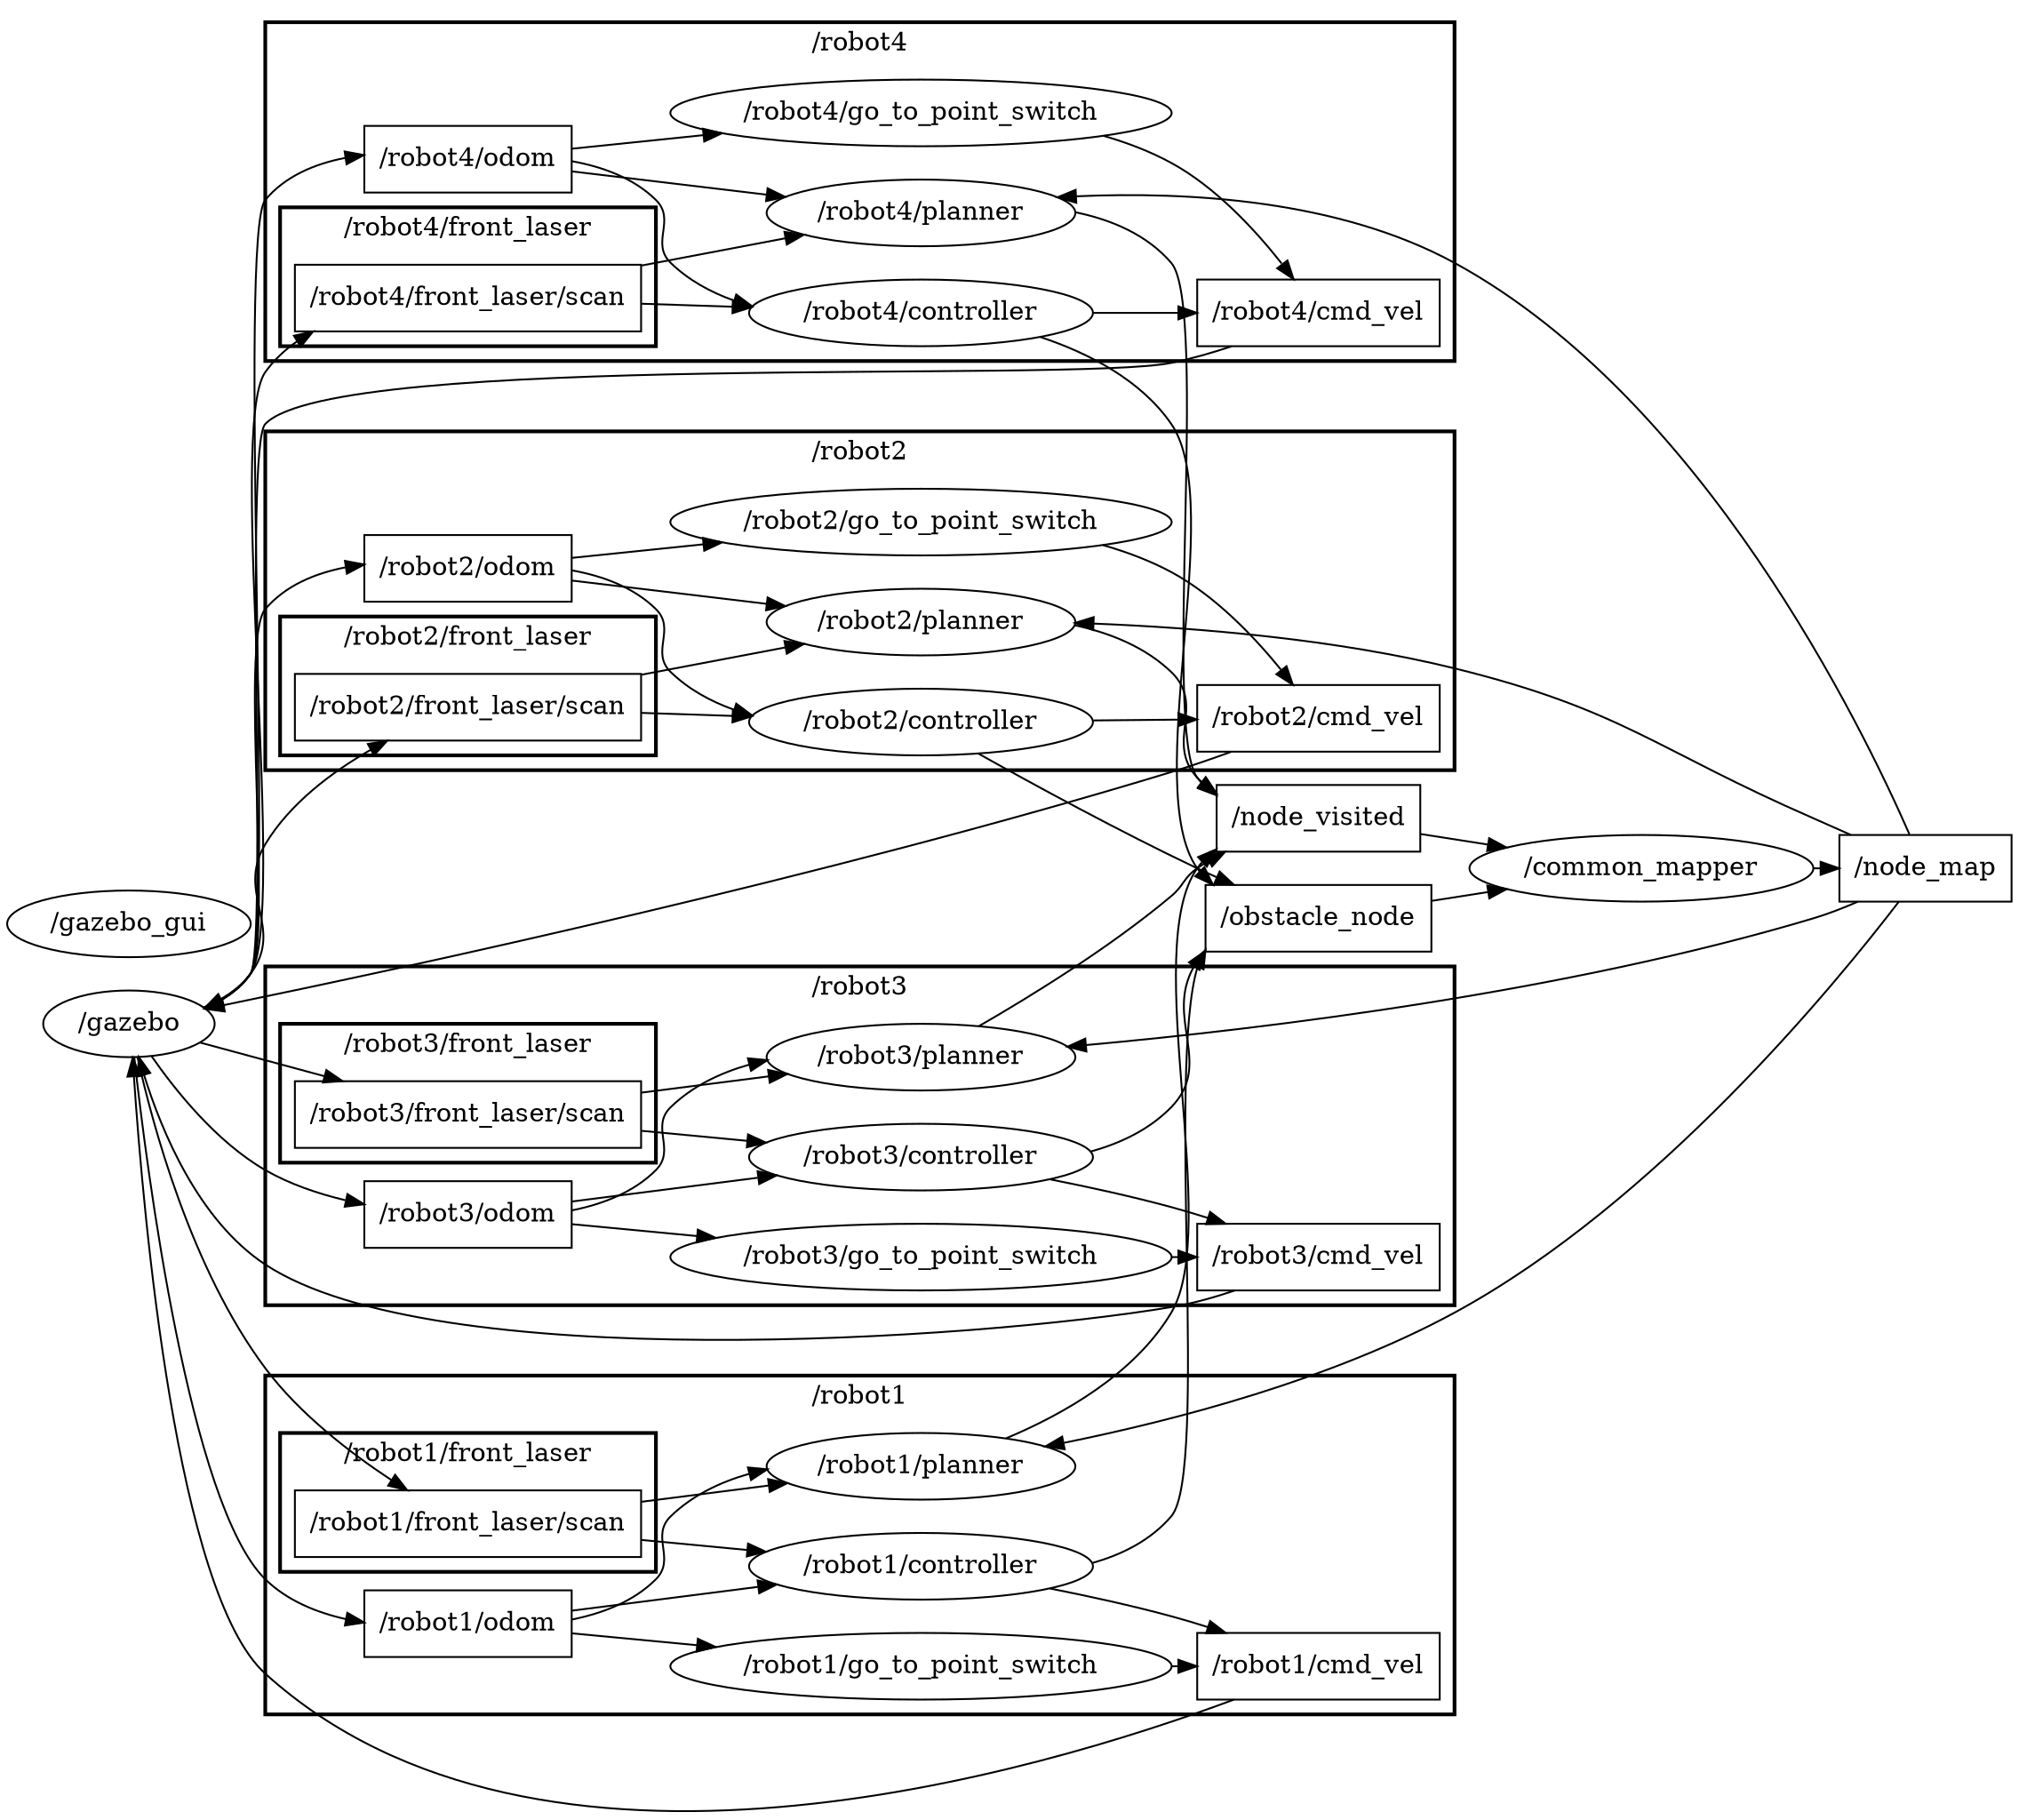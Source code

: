 digraph graphname {
	graph [bb="0,0,891.06,970.95",
		compound=True,
		rank=same,
		rankdir=LR,
		ranksep=0.2
	];
	node [label="\N"];
	subgraph cluster___robot4 {
		graph [bb="115.89,779.95,639.97,962.95",
			compound=True,
			label="/robot4",
			lheight=0.21,
			lp="377.93,951.45",
			lwidth=0.56,
			rank=same,
			rankdir=LR,
			ranksep=0.2,
			style=bold
		];
		subgraph cluster___robot4__front_laser {
			graph [bb="123.89,787.95,285.89,862.95",
				compound=True,
				label="/robot4/front_laser",
				lheight=0.21,
				lp="204.89,851.45",
				lwidth=1.42,
				rank=same,
				rankdir=LR,
				ranksep=0.2,
				style=bold
			];
			t___robot4__front_laser__scan			 [URL=topic_3A__robot4__front_laser__scan,
				height=0.5,
				label="/robot4/front_laser/scan",
				pos="204.89,813.95",
				shape=box,
				tooltip="topic:/robot4/front_laser/scan",
				width=2.0278];
		}
		n___robot4__controller		 [URL=__robot4__controller,
			height=0.5,
			label="/robot4/controller",
			pos="402.43,805.95",
			shape=ellipse,
			tooltip="/robot4/controller",
			width=2.022];
		t___robot4__front_laser__scan -> n___robot4__controller		 [penwidth=1,
			pos="e,330.59,808.86 278.17,810.98 291.95,810.43 306.44,809.84 320.47,809.27"];
		n___robot4__planner		 [URL=__robot4__planner,
			height=0.5,
			label="/robot4/planner",
			pos="402.43,859.95",
			shape=ellipse,
			tooltip="/robot4/planner",
			width=1.8054];
		t___robot4__front_laser__scan -> n___robot4__planner		 [penwidth=1,
			pos="e,352.66,848.36 278.17,831.02 299.49,835.98 322.52,841.34 342.89,846.09"];
		t___robot4__cmd_vel		 [URL=topic_3A__robot4__cmd_vel,
			height=0.5,
			label="/robot4/cmd_vel",
			pos="578.47,805.95",
			shape=box,
			tooltip="topic:/robot4/cmd_vel",
			width=1.4861];
		t___robot4__odom		 [URL=topic_3A__robot4__odom,
			height=0.5,
			label="/robot4/odom",
			pos="204.89,888.95",
			shape=box,
			tooltip="topic:/robot4/odom",
			width=1.2639];
		t___robot4__odom -> n___robot4__controller		 [penwidth=1,
			pos="e,332.85,811.49 250.56,885.3 263.49,882.14 276.57,876.59 285.89,866.95 296.68,855.79 282.98,844 293.89,832.95 302.02,824.72 312.23,818.86 323.13,814.71"];
		t___robot4__odom -> n___robot4__planner		 [penwidth=1,
			pos="e,344.83,868.41 250.71,882.23 275.68,878.56 307.06,873.95 334.8,869.88"];
		n___robot4__go_to_point_switch		 [URL=__robot4__go_to_point_switch,
			height=0.5,
			label="/robot4/go_to_point_switch",
			pos="402.43,913.95",
			shape=ellipse,
			tooltip="/robot4/go_to_point_switch",
			width=3.015];
		t___robot4__odom -> n___robot4__go_to_point_switch		 [penwidth=1,
			pos="e,316.11,903.03 250.71,894.75 267.3,896.85 286.73,899.31 306.04,901.75"];
		n___robot4__controller -> t___robot4__cmd_vel		 [penwidth=1,
			pos="e,524.74,805.95 475.3,805.95 488.37,805.95 501.89,805.95 514.67,805.95"];
		n___robot4__go_to_point_switch -> t___robot4__cmd_vel		 [penwidth=1,
			pos="e,568.23,823.98 479.66,901.22 490.64,897.59 501.43,892.93 510.97,886.95 532.5,873.46 550.53,850.78 562.52,832.85"];
	}
	subgraph cluster___robot2 {
		graph [bb="115.89,558.95,639.97,741.95",
			compound=True,
			label="/robot2",
			lheight=0.21,
			lp="377.93,730.45",
			lwidth=0.56,
			rank=same,
			rankdir=LR,
			ranksep=0.2,
			style=bold
		];
		subgraph cluster___robot2__front_laser {
			graph [bb="123.89,566.95,285.89,641.95",
				compound=True,
				label="/robot2/front_laser",
				lheight=0.21,
				lp="204.89,630.45",
				lwidth=1.42,
				rank=same,
				rankdir=LR,
				ranksep=0.2,
				style=bold
			];
			t___robot2__front_laser__scan			 [URL=topic_3A__robot2__front_laser__scan,
				height=0.5,
				label="/robot2/front_laser/scan",
				pos="204.89,592.95",
				shape=box,
				tooltip="topic:/robot2/front_laser/scan",
				width=2.0278];
		}
		n___robot2__planner		 [URL=__robot2__planner,
			height=0.5,
			label="/robot2/planner",
			pos="402.43,638.95",
			shape=ellipse,
			tooltip="/robot2/planner",
			width=1.8054];
		t___robot2__front_laser__scan -> n___robot2__planner		 [penwidth=1,
			pos="e,352.66,627.36 278.17,610.02 299.49,614.98 322.52,620.34 342.89,625.09"];
		n___robot2__controller		 [URL=__robot2__controller,
			height=0.5,
			label="/robot2/controller",
			pos="402.43,584.95",
			shape=ellipse,
			tooltip="/robot2/controller",
			width=2.022];
		t___robot2__front_laser__scan -> n___robot2__controller		 [penwidth=1,
			pos="e,330.59,587.86 278.17,589.98 291.95,589.43 306.44,588.84 320.47,588.27"];
		t___robot2__odom		 [URL=topic_3A__robot2__odom,
			height=0.5,
			label="/robot2/odom",
			pos="204.89,667.95",
			shape=box,
			tooltip="topic:/robot2/odom",
			width=1.2639];
		t___robot2__odom -> n___robot2__planner		 [penwidth=1,
			pos="e,344.83,647.41 250.71,661.23 275.68,657.56 307.06,652.95 334.8,648.88"];
		n___robot2__go_to_point_switch		 [URL=__robot2__go_to_point_switch,
			height=0.5,
			label="/robot2/go_to_point_switch",
			pos="402.43,692.95",
			shape=ellipse,
			tooltip="/robot2/go_to_point_switch",
			width=3.015];
		t___robot2__odom -> n___robot2__go_to_point_switch		 [penwidth=1,
			pos="e,316.11,682.03 250.71,673.75 267.3,675.85 286.73,678.31 306.04,680.75"];
		t___robot2__odom -> n___robot2__controller		 [penwidth=1,
			pos="e,332.85,590.49 250.56,664.3 263.49,661.14 276.57,655.59 285.89,645.95 296.68,634.79 282.98,623 293.89,611.95 302.02,603.72 312.23,597.86 323.13,593.71"];
		t___robot2__cmd_vel		 [URL=topic_3A__robot2__cmd_vel,
			height=0.5,
			label="/robot2/cmd_vel",
			pos="578.47,586.95",
			shape=box,
			tooltip="topic:/robot2/cmd_vel",
			width=1.4861];
		n___robot2__go_to_point_switch -> t___robot2__cmd_vel		 [penwidth=1,
			pos="e,567.69,605.21 479.31,680.2 490.4,676.58 501.31,671.93 510.97,665.95 532.01,652.95 549.87,631.21 561.93,613.83"];
		n___robot2__controller -> t___robot2__cmd_vel		 [penwidth=1,
			pos="e,524.74,586.34 475.3,585.78 488.37,585.93 501.89,586.08 514.67,586.23"];
	}
	subgraph cluster___robot3 {
		graph [bb="115.89,269.95,639.97,452.95",
			compound=True,
			label="/robot3",
			lheight=0.21,
			lp="377.93,441.45",
			lwidth=0.56,
			rank=same,
			rankdir=LR,
			ranksep=0.2,
			style=bold
		];
		subgraph cluster___robot3__front_laser {
			graph [bb="123.89,346.95,285.89,421.95",
				compound=True,
				label="/robot3/front_laser",
				lheight=0.21,
				lp="204.89,410.45",
				lwidth=1.42,
				rank=same,
				rankdir=LR,
				ranksep=0.2,
				style=bold
			];
			t___robot3__front_laser__scan			 [URL=topic_3A__robot3__front_laser__scan,
				height=0.5,
				label="/robot3/front_laser/scan",
				pos="204.89,372.95",
				shape=box,
				tooltip="topic:/robot3/front_laser/scan",
				width=2.0278];
		}
		n___robot3__planner		 [URL=__robot3__planner,
			height=0.5,
			label="/robot3/planner",
			pos="402.43,403.95",
			shape=ellipse,
			tooltip="/robot3/planner",
			width=1.8054];
		t___robot3__front_laser__scan -> n___robot3__planner		 [penwidth=1,
			pos="e,345.63,395.04 278.17,384.45 296.97,387.4 317.1,390.56 335.57,393.46"];
		n___robot3__controller		 [URL=__robot3__controller,
			height=0.5,
			label="/robot3/controller",
			pos="402.43,349.95",
			shape=ellipse,
			tooltip="/robot3/controller",
			width=2.022];
		t___robot3__front_laser__scan -> n___robot3__controller		 [penwidth=1,
			pos="e,336.45,357.64 278.17,364.42 293.84,362.6 310.43,360.66 326.21,358.83"];
		t___robot3__cmd_vel		 [URL=topic_3A__robot3__cmd_vel,
			height=0.5,
			label="/robot3/cmd_vel",
			pos="578.47,295.95",
			shape=box,
			tooltip="topic:/robot3/cmd_vel",
			width=1.4861];
		t___robot3__odom		 [URL=topic_3A__robot3__odom,
			height=0.5,
			label="/robot3/odom",
			pos="204.89,318.95",
			shape=box,
			tooltip="topic:/robot3/odom",
			width=1.2639];
		n___robot3__go_to_point_switch		 [URL=__robot3__go_to_point_switch,
			height=0.5,
			label="/robot3/go_to_point_switch",
			pos="402.43,295.95",
			shape=ellipse,
			tooltip="/robot3/go_to_point_switch",
			width=3.015];
		t___robot3__odom -> n___robot3__go_to_point_switch		 [penwidth=1,
			pos="e,313.34,306.33 250.71,313.62 266.48,311.78 284.81,309.65 303.16,307.51"];
		t___robot3__odom -> n___robot3__planner		 [penwidth=1,
			pos="e,338.78,399.97 250.62,323.8 263.56,327.28 276.62,333.14 285.89,342.95 296.55,354.24 282.98,365.91 293.89,376.95 303.4,386.59 315.79,392.98 328.77,397.17"];
		t___robot3__odom -> n___robot3__controller		 [penwidth=1,
			pos="e,340.77,340.28 250.71,326.14 274.46,329.87 304.01,334.51 330.7,338.7"];
		n___robot3__go_to_point_switch -> t___robot3__cmd_vel		 [penwidth=1,
			pos="e,524.83,295.95 511.16,295.95 512.33,295.95 513.49,295.95 514.64,295.95"];
		n___robot3__controller -> t___robot3__cmd_vel		 [penwidth=1,
			pos="e,535.94,313.98 456.95,337.93 474.35,333.69 493.6,328.56 510.97,322.95 516.08,321.31 521.35,319.46 526.59,317.53"];
	}
	subgraph cluster___robot1 {
		graph [bb="115.89,48.952,639.97,231.95",
			compound=True,
			label="/robot1",
			lheight=0.21,
			lp="377.93,220.45",
			lwidth=0.56,
			rank=same,
			rankdir=LR,
			ranksep=0.2,
			style=bold
		];
		subgraph cluster___robot1__front_laser {
			graph [bb="123.89,125.95,285.89,200.95",
				compound=True,
				label="/robot1/front_laser",
				lheight=0.21,
				lp="204.89,189.45",
				lwidth=1.42,
				rank=same,
				rankdir=LR,
				ranksep=0.2,
				style=bold
			];
			t___robot1__front_laser__scan			 [URL=topic_3A__robot1__front_laser__scan,
				height=0.5,
				label="/robot1/front_laser/scan",
				pos="204.89,151.95",
				shape=box,
				tooltip="topic:/robot1/front_laser/scan",
				width=2.0278];
		}
		n___robot1__planner		 [URL=__robot1__planner,
			height=0.5,
			label="/robot1/planner",
			pos="402.43,182.95",
			shape=ellipse,
			tooltip="/robot1/planner",
			width=1.8054];
		t___robot1__front_laser__scan -> n___robot1__planner		 [penwidth=1,
			pos="e,345.63,174.04 278.17,163.45 296.97,166.4 317.1,169.56 335.57,172.46"];
		n___robot1__controller		 [URL=__robot1__controller,
			height=0.5,
			label="/robot1/controller",
			pos="402.43,128.95",
			shape=ellipse,
			tooltip="/robot1/controller",
			width=2.022];
		t___robot1__front_laser__scan -> n___robot1__controller		 [penwidth=1,
			pos="e,336.45,136.64 278.17,143.42 293.84,141.6 310.43,139.66 326.21,137.83"];
		t___robot1__odom		 [URL=topic_3A__robot1__odom,
			height=0.5,
			label="/robot1/odom",
			pos="204.89,97.952",
			shape=box,
			tooltip="topic:/robot1/odom",
			width=1.2639];
		n___robot1__go_to_point_switch		 [URL=__robot1__go_to_point_switch,
			height=0.5,
			label="/robot1/go_to_point_switch",
			pos="402.43,74.952",
			shape=ellipse,
			tooltip="/robot1/go_to_point_switch",
			width=3.015];
		t___robot1__odom -> n___robot1__go_to_point_switch		 [penwidth=1,
			pos="e,313.34,85.325 250.71,92.618 266.48,90.782 284.81,88.648 303.16,86.511"];
		t___robot1__odom -> n___robot1__planner		 [penwidth=1,
			pos="e,338.78,178.97 250.62,102.8 263.56,106.28 276.62,112.14 285.89,121.95 296.55,133.24 282.98,144.91 293.89,155.95 303.4,165.59 315.79,171.98 328.77,176.17"];
		t___robot1__odom -> n___robot1__controller		 [penwidth=1,
			pos="e,340.77,119.28 250.71,105.14 274.46,108.87 304.01,113.51 330.7,117.7"];
		t___robot1__cmd_vel		 [URL=topic_3A__robot1__cmd_vel,
			height=0.5,
			label="/robot1/cmd_vel",
			pos="578.47,74.952",
			shape=box,
			tooltip="topic:/robot1/cmd_vel",
			width=1.4861];
		n___robot1__go_to_point_switch -> t___robot1__cmd_vel		 [penwidth=1,
			pos="e,524.83,74.952 511.16,74.952 512.33,74.952 513.49,74.952 514.64,74.952"];
		n___robot1__controller -> t___robot1__cmd_vel		 [penwidth=1,
			pos="e,535.94,92.985 456.95,116.93 474.35,112.69 493.6,107.56 510.97,101.95 516.08,100.31 521.35,98.461 526.59,96.53"];
	}
	n___gazebo	 [URL=__gazebo,
		height=0.5,
		label="/gazebo",
		pos="53.945,421.95",
		shape=ellipse,
		tooltip="/gazebo",
		width=1.0652];
	t___robot4__cmd_vel -> n___gazebo	 [penwidth=1,
		pos="e,86.756,431.53 539.13,787.95 530.05,784.43 520.31,781.16 510.97,778.95 468.1,768.83 146.15,777.97 115.89,745.95 104.55,733.96 116.75,462.88 107.89,448.95 104.8,444.09 100.54,440.08 95.77,436.76"];
	t___obstacle_node	 [URL=topic_3A__obstacle_node,
		height=0.5,
		label="/obstacle_node",
		pos="578.47,478.95",
		shape=box,
		tooltip="topic:/obstacle_node",
		width=1.3611];
	n___robot4__controller -> t___obstacle_node	 [penwidth=1,
		pos="e,532.88,497.15 449.01,792.11 471.67,782.85 496.97,768.18 510.97,745.95 539.44,700.75 495.66,550.61 524.97,505.95 525.24,505.54 525.52,505.13 525.81,504.73"];
	t___node_visited	 [URL=topic_3A__node_visited,
		height=0.5,
		label="/node_visited",
		pos="578.47,532.95",
		shape=box,
		tooltip="topic:/node_visited",
		width=1.2361];
	n___robot4__planner -> t___node_visited	 [penwidth=1,
		pos="e,533.92,546.15 467,857.44 483.71,853.54 500.05,846.22 510.97,832.95 550.28,785.19 489.26,605.46 524.97,554.95 525.43,554.31 525.91,553.68 526.41,553.07"];
	t___robot2__cmd_vel -> n___gazebo	 [penwidth=1,
		pos="e,87.925,430.61 538.45,568.85 529.48,565.05 519.97,561.21 510.97,557.95 361.72,503.89 179.64,454.52 97.652,433.14"];
	n___robot2__planner -> t___node_visited	 [penwidth=1,
		pos="e,533.83,547.18 466.01,634.9 482.5,630.95 498.97,623.98 510.97,611.95 529.39,593.48 507.95,574.72 524.97,554.95 525.29,554.58 525.62,554.22 525.95,553.86"];
	n___robot2__controller -> t___obstacle_node	 [penwidth=1,
		pos="e,541.36,497.04 427.3,567.82 451.72,551.26 490.26,525.82 524.97,505.95 527.34,504.59 529.79,503.23 532.28,501.88"];
	t___robot3__cmd_vel -> n___gazebo	 [penwidth=1,
		pos="e,56.956,403.77 540.69,277.92 531.2,274.21 520.89,270.86 510.97,268.95 424.61,252.32 187.09,240.33 115.89,291.95 82.394,316.24 66.319,363.45 59.138,393.8"];
	n___robot3__planner -> t___node_visited	 [penwidth=1,
		pos="e,538.66,514.87 425.67,421.03 448.21,437.95 482.99,465.01 510.97,490.95 517.66,497.15 517.68,500.48 524.97,505.95 526.56,507.15 528.22,508.31 529.91,509.45"];
	n___robot3__controller -> t___obstacle_node	 [penwidth=1,
		pos="e,529.11,461.33 472.47,355.05 486.9,359.21 500.78,366.01 510.97,376.95 533.37,400.99 507.86,424.23 523.27,452.73"];
	t___robot1__cmd_vel -> n___gazebo	 [penwidth=1,
		pos="e,54.425,403.68 540.69,56.922 531.2,53.215 520.89,49.862 510.97,47.952 338.26,14.691 243.1,-50.515 115.89,70.952 69.502,115.25 57.622,317.97 54.781,393.49"];
	n___robot1__planner -> t___node_visited	 [penwidth=1,
		pos="e,533.85,515.55 435.81,198.53 461.26,212.36 494.62,235.15 510.97,265.95 536.02,313.14 495.66,461.29 524.97,505.95 525.5,506.75 526.05,507.53 526.64,508.28"];
	n___robot1__controller -> t___obstacle_node	 [penwidth=1,
		pos="e,529.28,461.94 473.52,133.13 487.89,137.34 501.49,144.39 510.97,155.95 530.79,180.12 509,397.65 525.21,452.77"];
	n___common_mapper	 [URL=__common_mapper,
		height=0.5,
		label="/common_mapper",
		pos="724.01,505.95",
		shape=ellipse,
		tooltip="/common_mapper",
		width=2.1123];
	t___obstacle_node -> n___common_mapper	 [penwidth=1,
		pos="e,663.94,494.81 627.75,488.09 636.19,489.66 645.12,491.32 653.98,492.96"];
	t___node_map	 [URL=topic_3A__node_map,
		height=0.5,
		label="/node_map",
		pos="852.56,505.95",
		shape=box,
		tooltip="topic:/node_map",
		width=1.0694];
	t___node_map -> n___robot4__planner	 [penwidth=1,
		pos="e,462.83,866.62 846.98,524.14 828.43,581.22 762.88,757.48 639.97,832.95 590.09,863.58 523.07,868.66 472.94,867.04"];
	t___node_map -> n___robot2__planner	 [penwidth=1,
		pos="e,467.43,638.43 825.06,524.12 785.82,549.04 710.65,593.12 639.97,613.95 587.07,629.54 525.03,635.68 477.62,637.98"];
	t___node_map -> n___robot3__planner	 [penwidth=1,
		pos="e,463.78,409.97 821,487.87 814.24,484.53 807.04,481.35 800.06,478.95 689.51,441 554.69,420.7 473.85,411.14"];
	t___node_map -> n___robot1__planner	 [penwidth=1,
		pos="e,455.24,193.72 841.6,487.92 813.66,443.47 735.21,327.78 639.97,265.95 585.87,230.83 515.15,208.61 464.99,196.1"];
	t___node_visited -> n___common_mapper	 [penwidth=1,
		pos="e,664.04,517.08 623.33,524.63 633.07,522.82 643.61,520.87 654.07,518.93"];
	n___common_mapper -> t___node_map	 [penwidth=1,
		pos="e,813.86,505.95 800.27,505.95 801.44,505.95 802.59,505.95 803.74,505.95"];
	n___gazebo_gui	 [URL=__gazebo_gui,
		height=0.5,
		label="/gazebo_gui",
		pos="53.945,475.95",
		shape=ellipse,
		tooltip="/gazebo_gui",
		width=1.4985];
	n___gazebo -> t___robot4__front_laser__scan	 [penwidth=1,
		pos="e,140.81,795.95 86.767,431.52 95.033,435.55 102.95,441.17 107.89,448.95 127.25,479.45 95.898,743.87 115.89,773.95 120.24,780.5 125.94,785.99 132.35,790.59"];
	n___gazebo -> t___robot4__odom	 [penwidth=1,
		pos="e,158.95,888.58 86.795,431.5 95.061,435.53 102.97,441.16 107.89,448.95 120.29,468.59 101.4,848.8 115.89,866.95 124.12,877.26 136.35,883.2 149.13,886.52"];
	n___gazebo -> t___robot2__front_laser__scan	 [penwidth=1,
		pos="e,172.24,574.69 86.326,431.82 94.584,435.85 102.61,441.4 107.89,448.95 125.84,474.61 101,491.4 115.89,518.95 126.89,539.31 146.01,556.33 163.71,568.89"];
	n___gazebo -> t___robot2__odom	 [penwidth=1,
		pos="e,159.09,667.46 86.687,431.57 94.951,435.6 102.89,441.21 107.89,448.95 119.78,467.35 102.04,628.98 115.89,645.95 124.23,656.17 136.5,662.08 149.28,665.4"];
	n___gazebo -> t___robot3__front_laser__scan	 [penwidth=1,
		pos="e,149.19,391.03 85.588,411.68 101.27,406.59 120.81,400.25 139.51,394.18"];
	n___gazebo -> t___robot3__odom	 [penwidth=1,
		pos="e,159.06,325.42 63.151,404.46 73.564,386.37 92.199,358.63 115.89,342.95 125.9,336.33 137.68,331.53 149.34,328.05"];
	n___gazebo -> t___robot1__front_laser__scan	 [penwidth=1,
		pos="e,179.77,170.03 56.934,403.76 63.293,368.93 80.56,291.33 115.89,235.95 130.62,212.86 153.09,191.72 171.76,176.43"];
	n___gazebo -> t___robot1__odom	 [penwidth=1,
		pos="e,159.17,100.66 55.25,403.72 59.801,345.18 76.873,163.37 115.89,121.95 124.72,112.58 136.8,106.72 149.2,103.11"];
}
